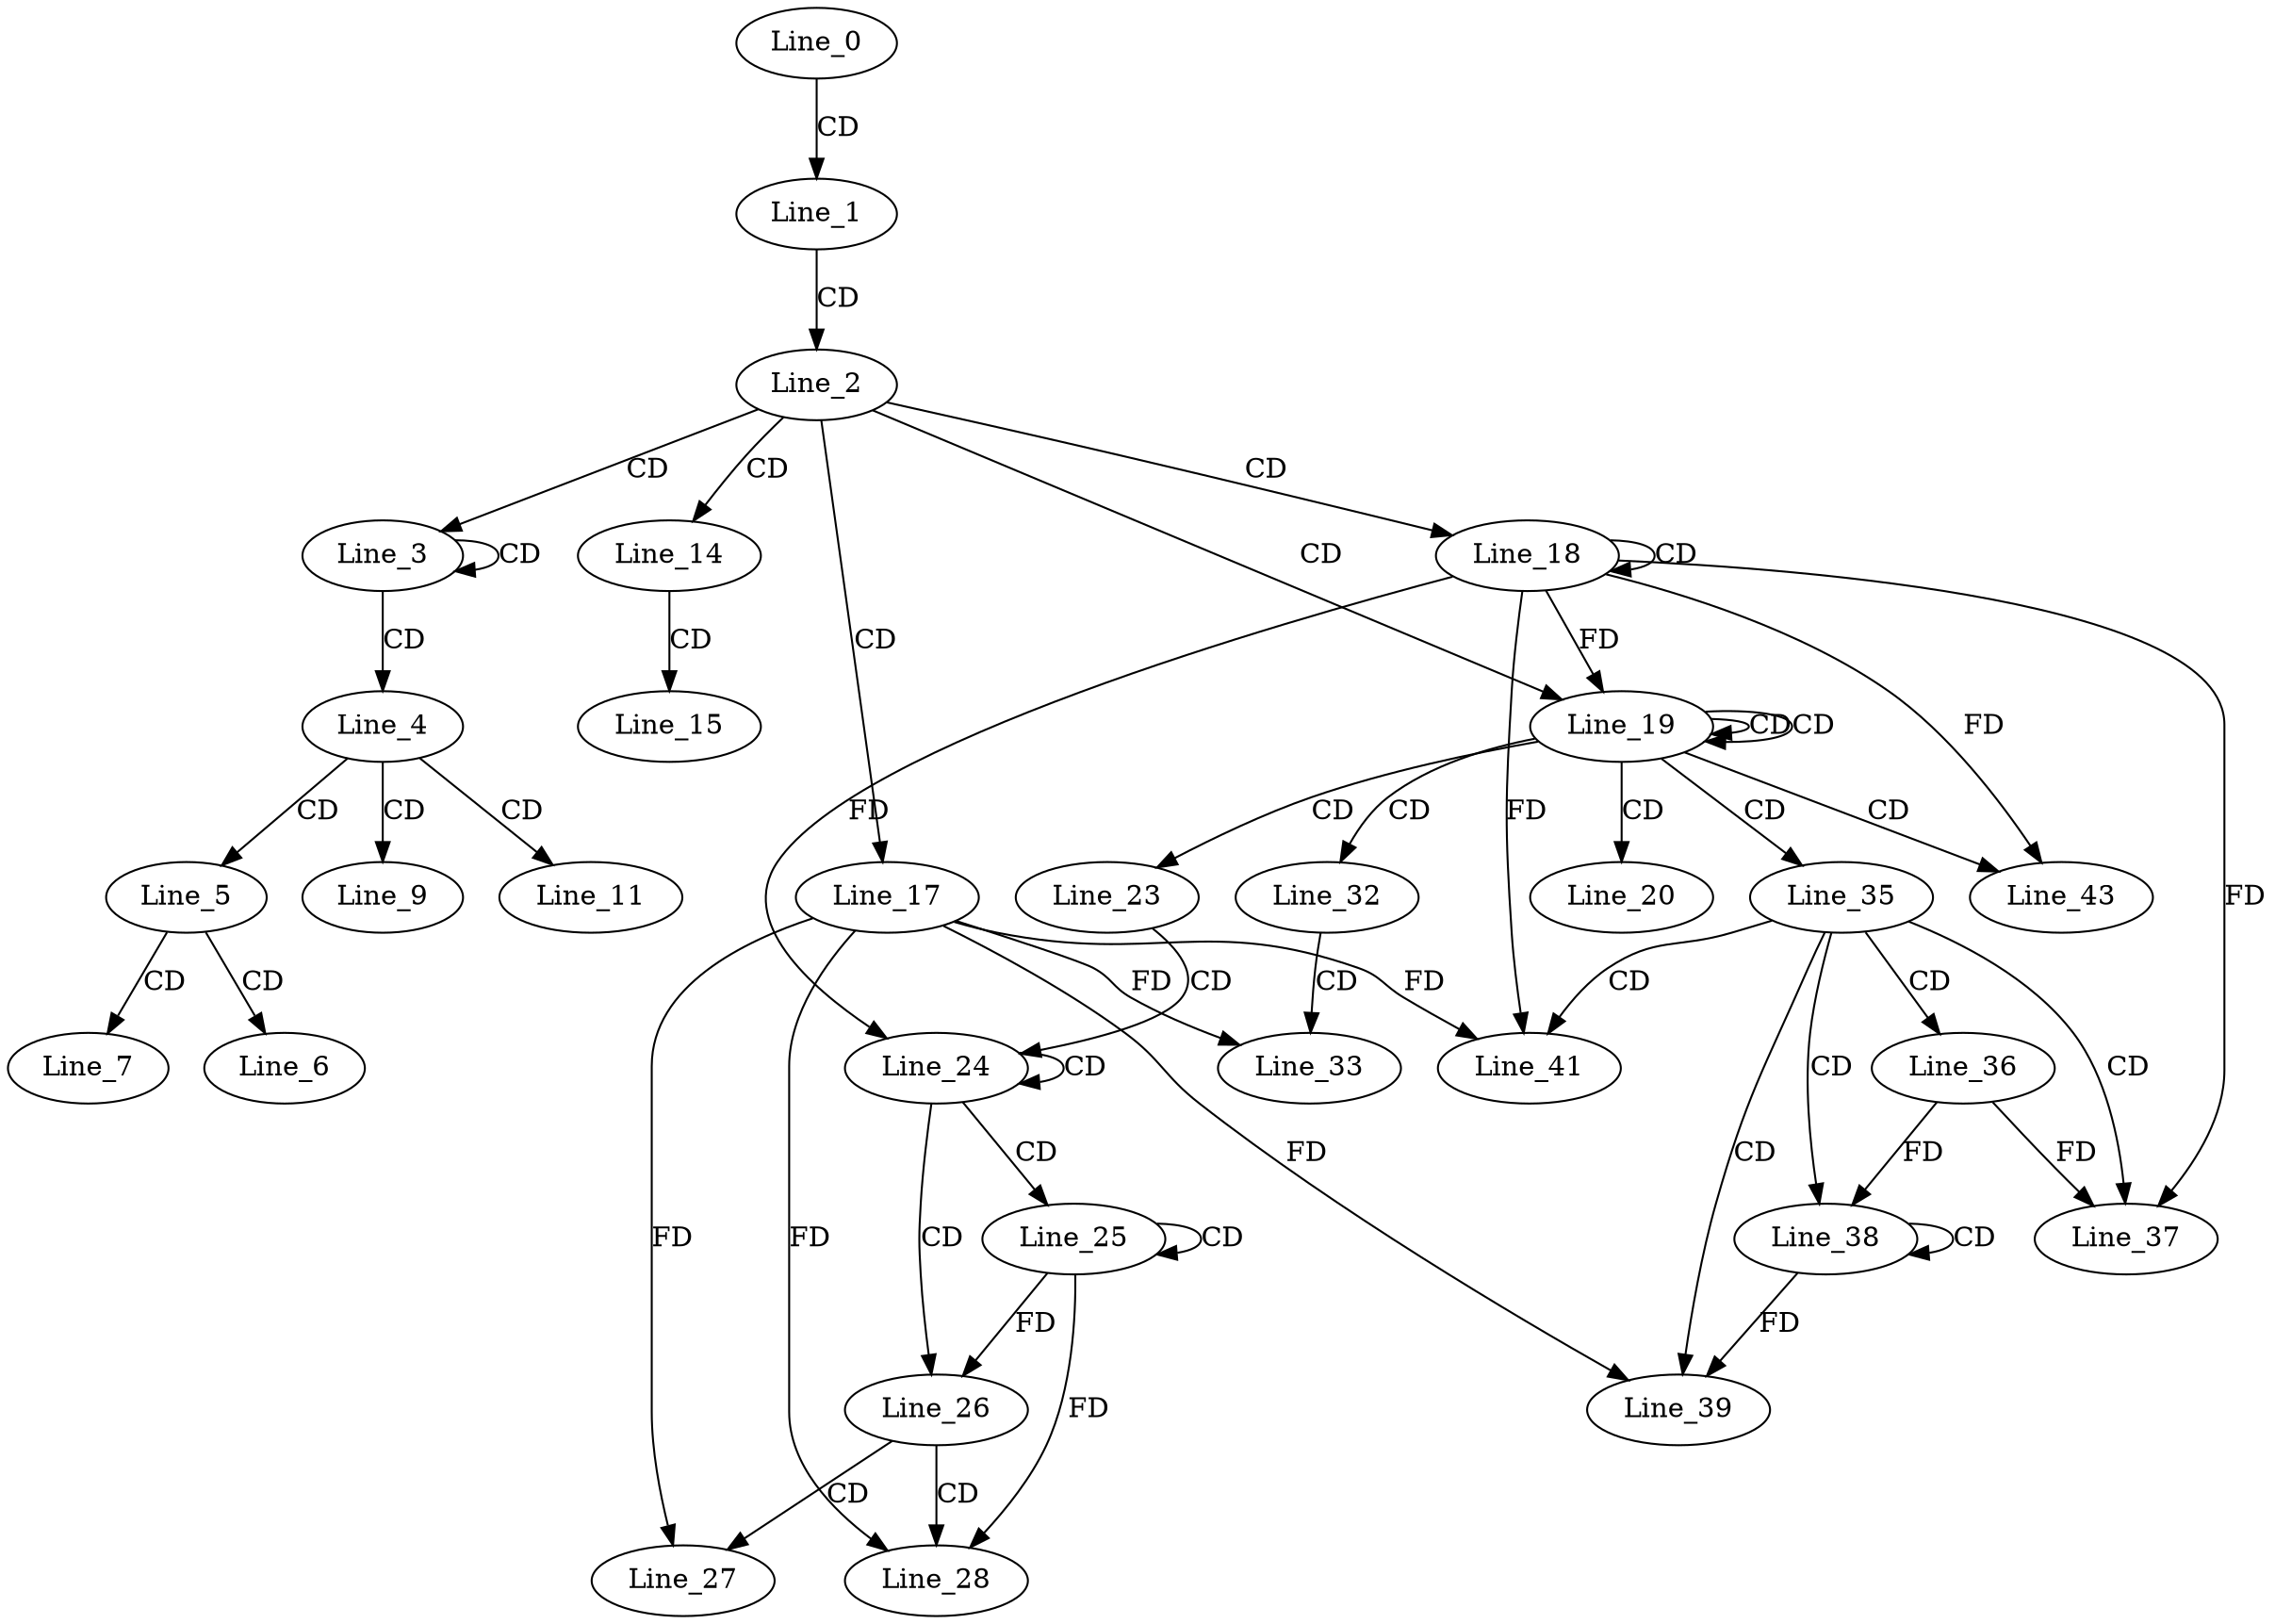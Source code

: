 digraph G {
  Line_0;
  Line_1;
  Line_2;
  Line_3;
  Line_4;
  Line_5;
  Line_6;
  Line_7;
  Line_9;
  Line_11;
  Line_14;
  Line_15;
  Line_17;
  Line_18;
  Line_18;
  Line_19;
  Line_19;
  Line_20;
  Line_23;
  Line_24;
  Line_24;
  Line_25;
  Line_25;
  Line_25;
  Line_26;
  Line_27;
  Line_28;
  Line_32;
  Line_33;
  Line_35;
  Line_36;
  Line_37;
  Line_38;
  Line_38;
  Line_38;
  Line_39;
  Line_41;
  Line_41;
  Line_43;
  Line_0 -> Line_1 [ label="CD" ];
  Line_1 -> Line_2 [ label="CD" ];
  Line_2 -> Line_3 [ label="CD" ];
  Line_3 -> Line_3 [ label="CD" ];
  Line_3 -> Line_4 [ label="CD" ];
  Line_4 -> Line_5 [ label="CD" ];
  Line_5 -> Line_6 [ label="CD" ];
  Line_5 -> Line_7 [ label="CD" ];
  Line_4 -> Line_9 [ label="CD" ];
  Line_4 -> Line_11 [ label="CD" ];
  Line_2 -> Line_14 [ label="CD" ];
  Line_14 -> Line_15 [ label="CD" ];
  Line_2 -> Line_17 [ label="CD" ];
  Line_2 -> Line_18 [ label="CD" ];
  Line_18 -> Line_18 [ label="CD" ];
  Line_2 -> Line_19 [ label="CD" ];
  Line_19 -> Line_19 [ label="CD" ];
  Line_19 -> Line_19 [ label="CD" ];
  Line_18 -> Line_19 [ label="FD" ];
  Line_19 -> Line_20 [ label="CD" ];
  Line_19 -> Line_23 [ label="CD" ];
  Line_23 -> Line_24 [ label="CD" ];
  Line_24 -> Line_24 [ label="CD" ];
  Line_18 -> Line_24 [ label="FD" ];
  Line_24 -> Line_25 [ label="CD" ];
  Line_25 -> Line_25 [ label="CD" ];
  Line_24 -> Line_26 [ label="CD" ];
  Line_25 -> Line_26 [ label="FD" ];
  Line_26 -> Line_27 [ label="CD" ];
  Line_17 -> Line_27 [ label="FD" ];
  Line_26 -> Line_28 [ label="CD" ];
  Line_17 -> Line_28 [ label="FD" ];
  Line_25 -> Line_28 [ label="FD" ];
  Line_19 -> Line_32 [ label="CD" ];
  Line_32 -> Line_33 [ label="CD" ];
  Line_17 -> Line_33 [ label="FD" ];
  Line_19 -> Line_35 [ label="CD" ];
  Line_35 -> Line_36 [ label="CD" ];
  Line_35 -> Line_37 [ label="CD" ];
  Line_18 -> Line_37 [ label="FD" ];
  Line_36 -> Line_37 [ label="FD" ];
  Line_35 -> Line_38 [ label="CD" ];
  Line_38 -> Line_38 [ label="CD" ];
  Line_36 -> Line_38 [ label="FD" ];
  Line_35 -> Line_39 [ label="CD" ];
  Line_17 -> Line_39 [ label="FD" ];
  Line_38 -> Line_39 [ label="FD" ];
  Line_35 -> Line_41 [ label="CD" ];
  Line_17 -> Line_41 [ label="FD" ];
  Line_18 -> Line_41 [ label="FD" ];
  Line_19 -> Line_43 [ label="CD" ];
  Line_18 -> Line_43 [ label="FD" ];
}
